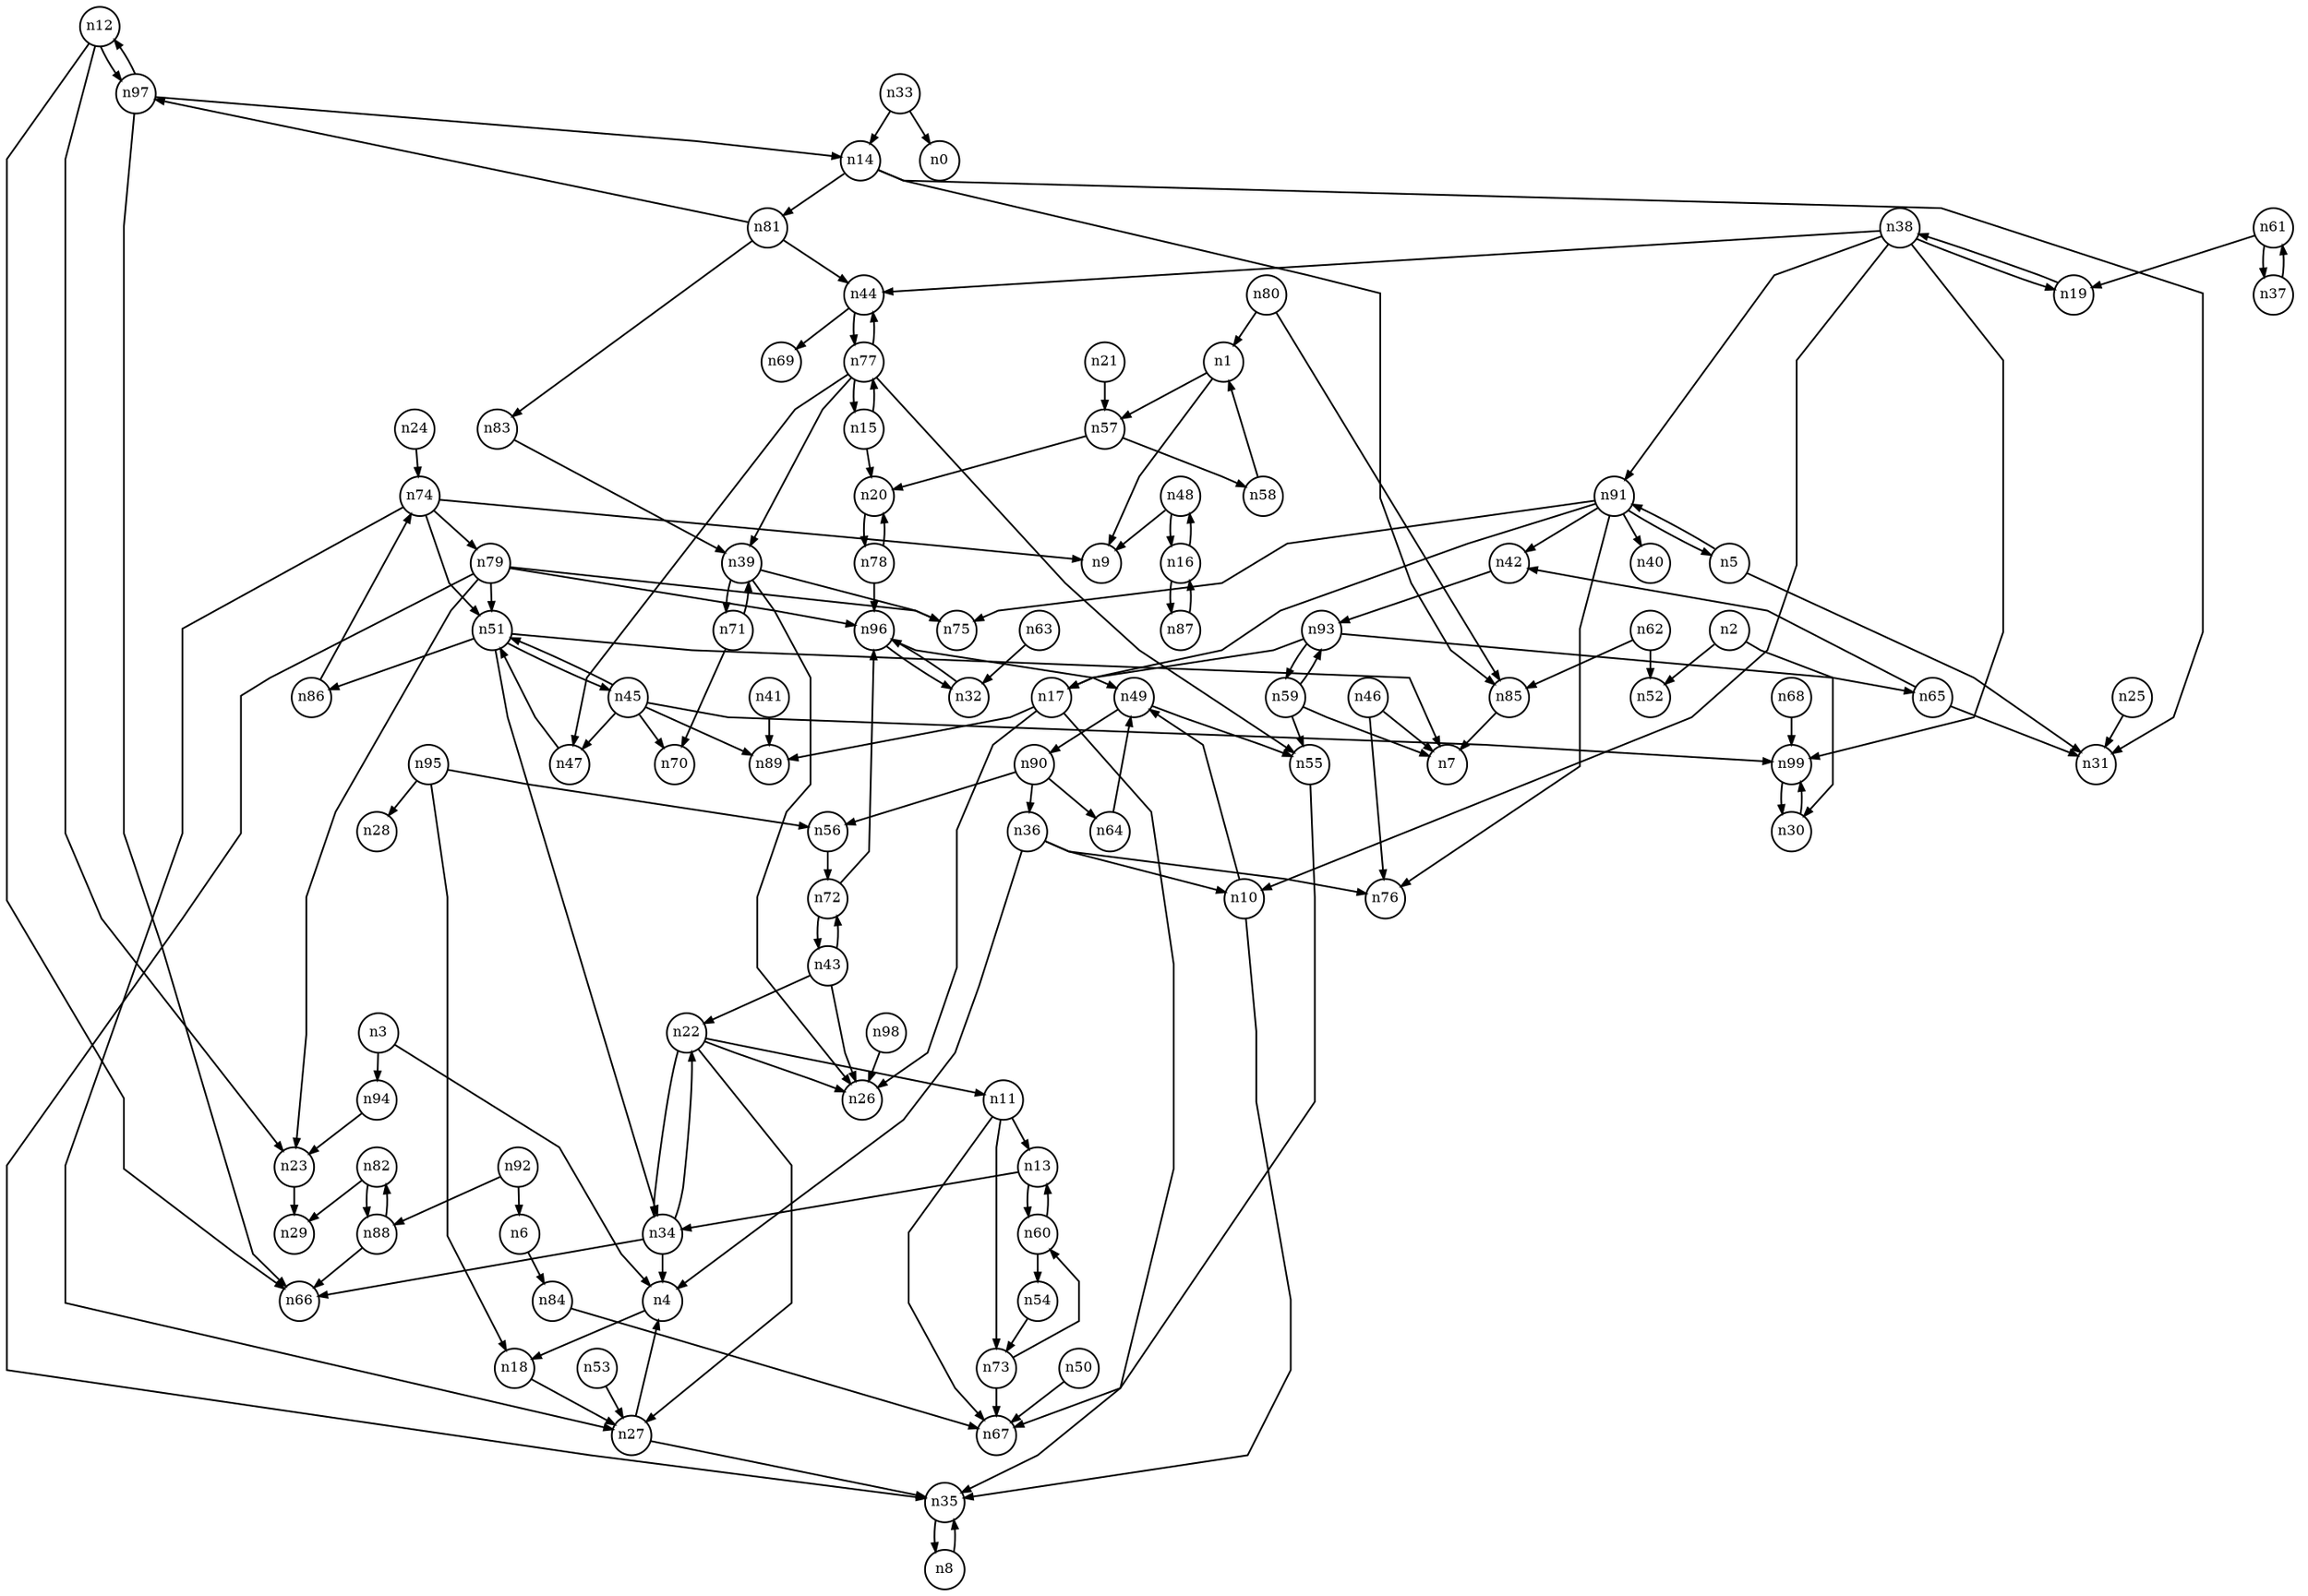 digraph G{
splines=polyline;
ranksep=0.22;
nodesep=0.22;
nodesize=0.32;
fontsize=8
edge [arrowsize=0.5]
node [fontsize=8 shape=circle width=0.32 fixedsize=shape];

n1 -> n9
n1 -> n57
n30 -> n99
n2 -> n30
n2 -> n52
n4 -> n18
n3 -> n4
n3 -> n94
n94 -> n23
n5 -> n31
n5 -> n91
n84 -> n67
n6 -> n84
n35 -> n8
n8 -> n35
n10 -> n35
n10 -> n49
n13 -> n34
n13 -> n60
n11 -> n13
n11 -> n67
n11 -> n73
n73 -> n67
n73 -> n60
n23 -> n29
n12 -> n23
n12 -> n66
n12 -> n97
n34 -> n4
n34 -> n66
n34 -> n22
n14 -> n31
n14 -> n81
n14 -> n85
n81 -> n44
n81 -> n83
n81 -> n97
n85 -> n7
n20 -> n78
n15 -> n20
n15 -> n77
n48 -> n9
n48 -> n16
n16 -> n48
n16 -> n87
n87 -> n16
n17 -> n26
n17 -> n35
n17 -> n89
n27 -> n4
n27 -> n35
n18 -> n27
n57 -> n20
n57 -> n58
n21 -> n57
n22 -> n11
n22 -> n26
n22 -> n27
n22 -> n34
n74 -> n9
n74 -> n27
n74 -> n79
n74 -> n51
n24 -> n74
n25 -> n31
n33 -> n0
n33 -> n14
n36 -> n4
n36 -> n10
n36 -> n76
n38 -> n10
n38 -> n19
n38 -> n44
n38 -> n91
n38 -> n99
n19 -> n38
n44 -> n69
n44 -> n77
n91 -> n5
n91 -> n17
n91 -> n40
n91 -> n42
n91 -> n75
n91 -> n76
n99 -> n30
n39 -> n26
n39 -> n75
n39 -> n71
n41 -> n89
n43 -> n22
n43 -> n26
n43 -> n72
n72 -> n96
n72 -> n43
n47 -> n51
n45 -> n47
n45 -> n70
n45 -> n89
n45 -> n99
n45 -> n51
n46 -> n7
n46 -> n76
n55 -> n67
n49 -> n55
n49 -> n90
n90 -> n36
n90 -> n56
n90 -> n64
n50 -> n67
n51 -> n7
n51 -> n34
n51 -> n45
n51 -> n86
n86 -> n74
n53 -> n27
n54 -> n73
n56 -> n72
n58 -> n1
n59 -> n7
n59 -> n55
n59 -> n93
n60 -> n13
n60 -> n54
n61 -> n19
n61 -> n37
n37 -> n61
n62 -> n52
n62 -> n85
n32 -> n96
n63 -> n32
n65 -> n31
n65 -> n42
n42 -> n93
n68 -> n99
n71 -> n39
n71 -> n70
n96 -> n32
n96 -> n49
n79 -> n23
n79 -> n35
n79 -> n75
n79 -> n96
n79 -> n51
n77 -> n15
n77 -> n39
n77 -> n44
n77 -> n47
n77 -> n55
n78 -> n20
n78 -> n96
n80 -> n1
n80 -> n85
n83 -> n39
n82 -> n29
n82 -> n88
n88 -> n66
n88 -> n82
n64 -> n49
n92 -> n6
n92 -> n88
n93 -> n17
n93 -> n59
n93 -> n65
n95 -> n18
n95 -> n28
n95 -> n56
n97 -> n12
n97 -> n14
n97 -> n66
n98 -> n26
}
